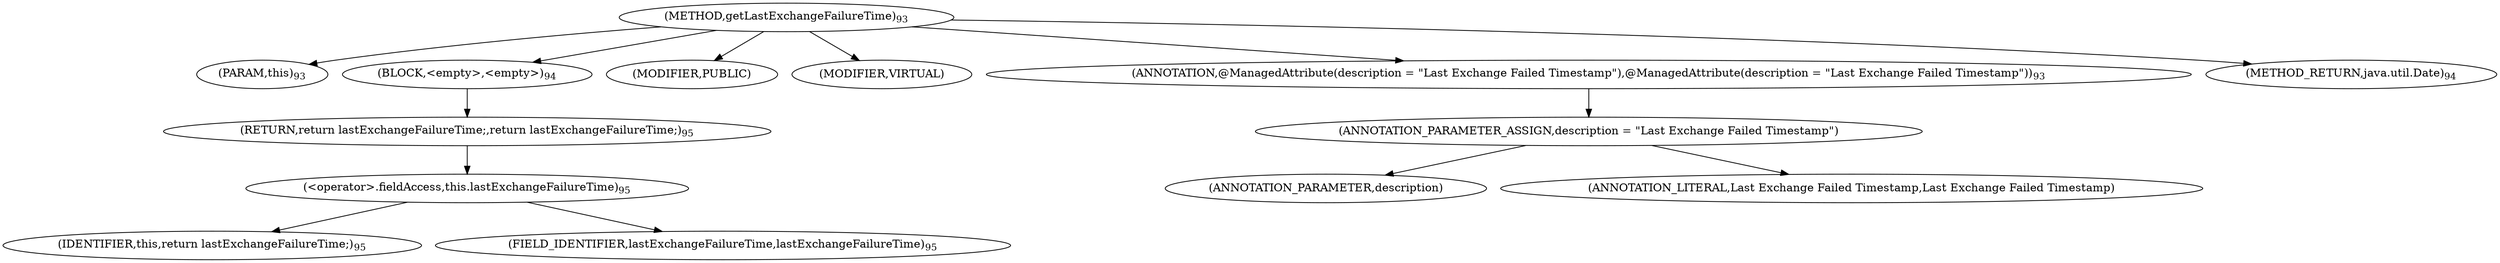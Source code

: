 digraph "getLastExchangeFailureTime" {  
"228" [label = <(METHOD,getLastExchangeFailureTime)<SUB>93</SUB>> ]
"229" [label = <(PARAM,this)<SUB>93</SUB>> ]
"230" [label = <(BLOCK,&lt;empty&gt;,&lt;empty&gt;)<SUB>94</SUB>> ]
"231" [label = <(RETURN,return lastExchangeFailureTime;,return lastExchangeFailureTime;)<SUB>95</SUB>> ]
"232" [label = <(&lt;operator&gt;.fieldAccess,this.lastExchangeFailureTime)<SUB>95</SUB>> ]
"233" [label = <(IDENTIFIER,this,return lastExchangeFailureTime;)<SUB>95</SUB>> ]
"234" [label = <(FIELD_IDENTIFIER,lastExchangeFailureTime,lastExchangeFailureTime)<SUB>95</SUB>> ]
"235" [label = <(MODIFIER,PUBLIC)> ]
"236" [label = <(MODIFIER,VIRTUAL)> ]
"237" [label = <(ANNOTATION,@ManagedAttribute(description = &quot;Last Exchange Failed Timestamp&quot;),@ManagedAttribute(description = &quot;Last Exchange Failed Timestamp&quot;))<SUB>93</SUB>> ]
"238" [label = <(ANNOTATION_PARAMETER_ASSIGN,description = &quot;Last Exchange Failed Timestamp&quot;)> ]
"239" [label = <(ANNOTATION_PARAMETER,description)> ]
"240" [label = <(ANNOTATION_LITERAL,Last Exchange Failed Timestamp,Last Exchange Failed Timestamp)> ]
"241" [label = <(METHOD_RETURN,java.util.Date)<SUB>94</SUB>> ]
  "228" -> "229" 
  "228" -> "230" 
  "228" -> "235" 
  "228" -> "236" 
  "228" -> "237" 
  "228" -> "241" 
  "230" -> "231" 
  "231" -> "232" 
  "232" -> "233" 
  "232" -> "234" 
  "237" -> "238" 
  "238" -> "239" 
  "238" -> "240" 
}
